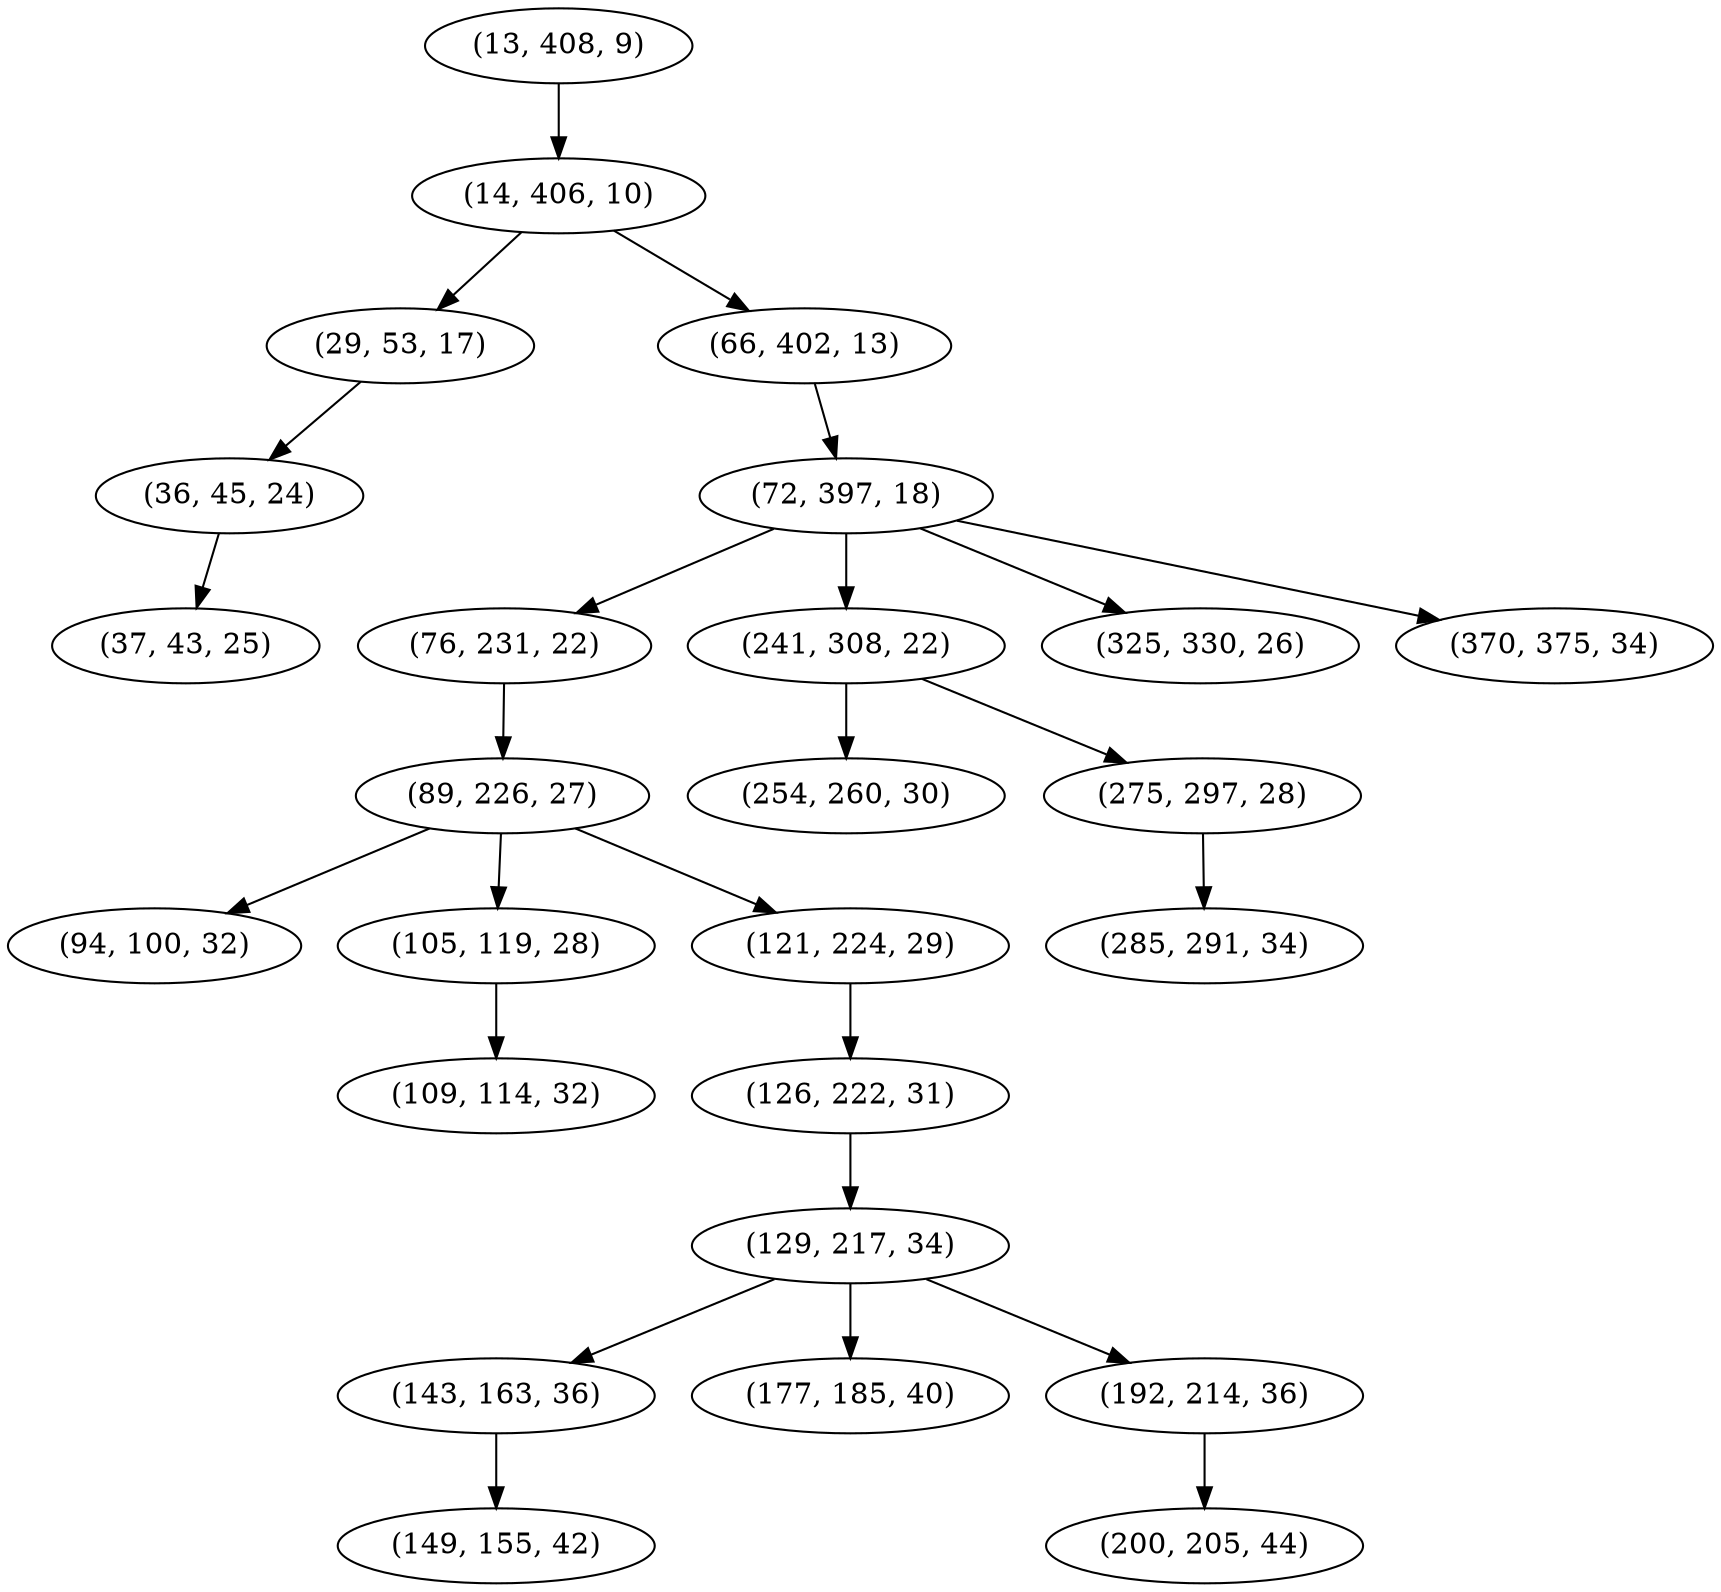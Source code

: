 digraph tree {
    "(13, 408, 9)";
    "(14, 406, 10)";
    "(29, 53, 17)";
    "(36, 45, 24)";
    "(37, 43, 25)";
    "(66, 402, 13)";
    "(72, 397, 18)";
    "(76, 231, 22)";
    "(89, 226, 27)";
    "(94, 100, 32)";
    "(105, 119, 28)";
    "(109, 114, 32)";
    "(121, 224, 29)";
    "(126, 222, 31)";
    "(129, 217, 34)";
    "(143, 163, 36)";
    "(149, 155, 42)";
    "(177, 185, 40)";
    "(192, 214, 36)";
    "(200, 205, 44)";
    "(241, 308, 22)";
    "(254, 260, 30)";
    "(275, 297, 28)";
    "(285, 291, 34)";
    "(325, 330, 26)";
    "(370, 375, 34)";
    "(13, 408, 9)" -> "(14, 406, 10)";
    "(14, 406, 10)" -> "(29, 53, 17)";
    "(14, 406, 10)" -> "(66, 402, 13)";
    "(29, 53, 17)" -> "(36, 45, 24)";
    "(36, 45, 24)" -> "(37, 43, 25)";
    "(66, 402, 13)" -> "(72, 397, 18)";
    "(72, 397, 18)" -> "(76, 231, 22)";
    "(72, 397, 18)" -> "(241, 308, 22)";
    "(72, 397, 18)" -> "(325, 330, 26)";
    "(72, 397, 18)" -> "(370, 375, 34)";
    "(76, 231, 22)" -> "(89, 226, 27)";
    "(89, 226, 27)" -> "(94, 100, 32)";
    "(89, 226, 27)" -> "(105, 119, 28)";
    "(89, 226, 27)" -> "(121, 224, 29)";
    "(105, 119, 28)" -> "(109, 114, 32)";
    "(121, 224, 29)" -> "(126, 222, 31)";
    "(126, 222, 31)" -> "(129, 217, 34)";
    "(129, 217, 34)" -> "(143, 163, 36)";
    "(129, 217, 34)" -> "(177, 185, 40)";
    "(129, 217, 34)" -> "(192, 214, 36)";
    "(143, 163, 36)" -> "(149, 155, 42)";
    "(192, 214, 36)" -> "(200, 205, 44)";
    "(241, 308, 22)" -> "(254, 260, 30)";
    "(241, 308, 22)" -> "(275, 297, 28)";
    "(275, 297, 28)" -> "(285, 291, 34)";
}
